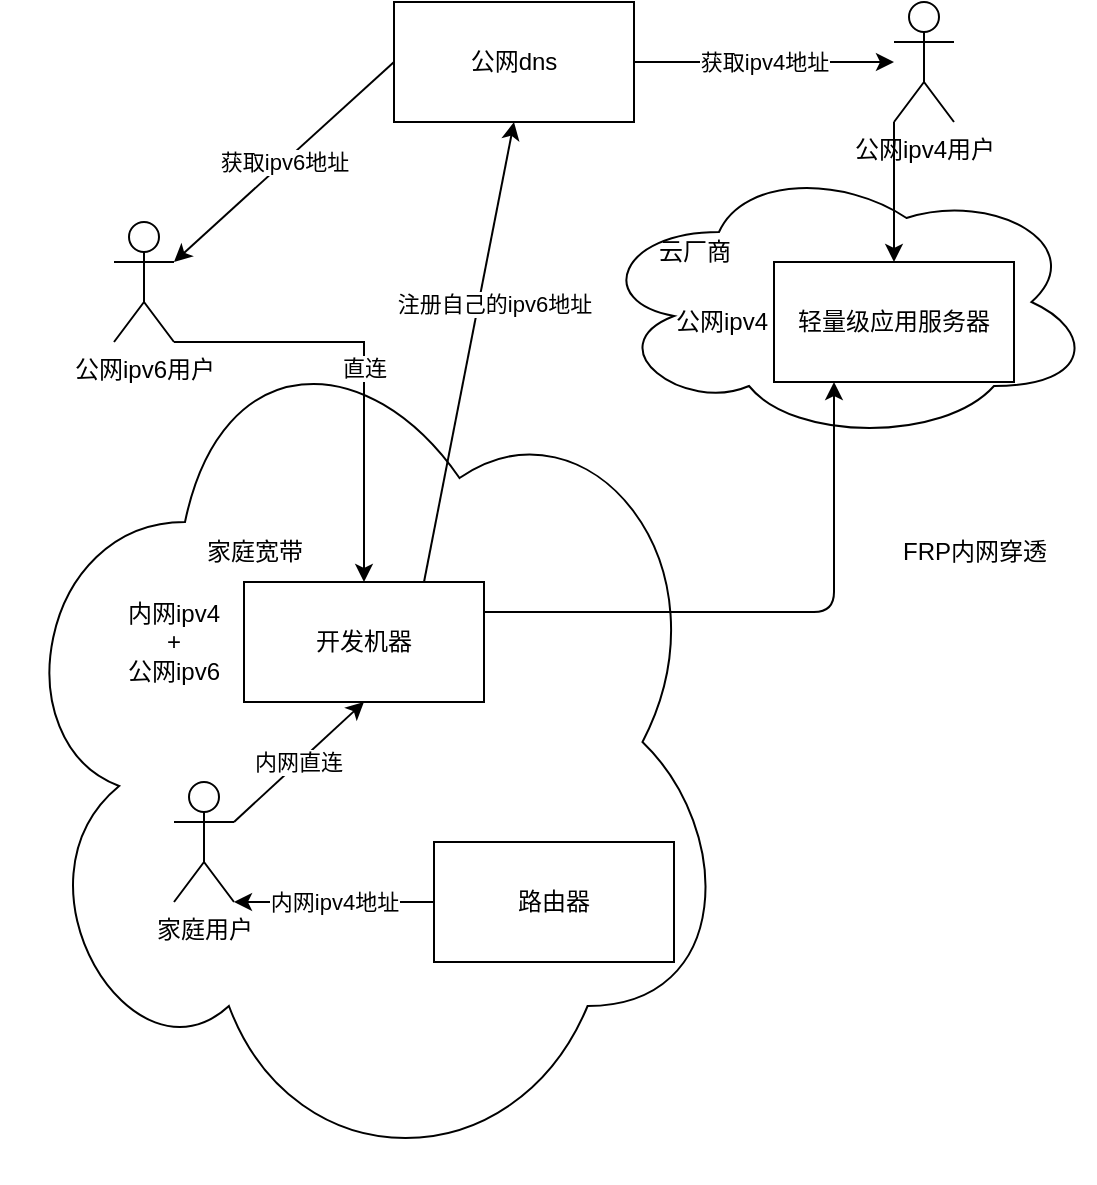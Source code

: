 <mxfile>
    <diagram id="9qGBmR39q_oAM_RMPDh4" name="第 1 页">
        <mxGraphModel dx="293" dy="1665" grid="1" gridSize="10" guides="1" tooltips="1" connect="1" arrows="1" fold="1" page="1" pageScale="1" pageWidth="827" pageHeight="1169" math="0" shadow="0">
            <root>
                <mxCell id="0"/>
                <mxCell id="1" parent="0"/>
                <mxCell id="2" value="" style="ellipse;shape=cloud;whiteSpace=wrap;html=1;" parent="1" vertex="1">
                    <mxGeometry x="84" y="310" width="366" height="440" as="geometry"/>
                </mxCell>
                <mxCell id="29" value="注册自己的ipv6地址" style="edgeStyle=none;html=1;exitX=0.75;exitY=0;exitDx=0;exitDy=0;entryX=0.5;entryY=1;entryDx=0;entryDy=0;" parent="1" source="3" target="21" edge="1">
                    <mxGeometry x="0.23" y="-7" relative="1" as="geometry">
                        <mxPoint y="1" as="offset"/>
                    </mxGeometry>
                </mxCell>
                <mxCell id="3" value="开发机器" style="rounded=0;whiteSpace=wrap;html=1;" parent="1" vertex="1">
                    <mxGeometry x="205" y="450" width="120" height="60" as="geometry"/>
                </mxCell>
                <mxCell id="4" value="家庭宽带" style="text;html=1;align=center;verticalAlign=middle;resizable=0;points=[];autosize=1;strokeColor=none;fillColor=none;" parent="1" vertex="1">
                    <mxGeometry x="175" y="420" width="70" height="30" as="geometry"/>
                </mxCell>
                <mxCell id="5" value="内网ipv4&lt;br&gt;+&lt;br&gt;公网ipv6" style="text;html=1;strokeColor=none;fillColor=none;align=center;verticalAlign=middle;whiteSpace=wrap;rounded=0;" parent="1" vertex="1">
                    <mxGeometry x="140" y="465" width="60" height="30" as="geometry"/>
                </mxCell>
                <mxCell id="9" value="" style="ellipse;shape=cloud;whiteSpace=wrap;html=1;" parent="1" vertex="1">
                    <mxGeometry x="380" y="240" width="250" height="140" as="geometry"/>
                </mxCell>
                <mxCell id="10" value="云厂商" style="text;html=1;align=center;verticalAlign=middle;resizable=0;points=[];autosize=1;strokeColor=none;fillColor=none;" parent="1" vertex="1">
                    <mxGeometry x="400" y="270" width="60" height="30" as="geometry"/>
                </mxCell>
                <mxCell id="11" value="轻量级应用服务器" style="rounded=0;whiteSpace=wrap;html=1;" parent="1" vertex="1">
                    <mxGeometry x="470" y="290" width="120" height="60" as="geometry"/>
                </mxCell>
                <mxCell id="13" value="FRP内网穿透" style="text;html=1;align=center;verticalAlign=middle;resizable=0;points=[];autosize=1;strokeColor=none;fillColor=none;" parent="1" vertex="1">
                    <mxGeometry x="520" y="420" width="100" height="30" as="geometry"/>
                </mxCell>
                <mxCell id="15" value="公网ipv4" style="text;html=1;strokeColor=none;fillColor=none;align=center;verticalAlign=middle;whiteSpace=wrap;rounded=0;" parent="1" vertex="1">
                    <mxGeometry x="414" y="305" width="60" height="30" as="geometry"/>
                </mxCell>
                <mxCell id="12" style="edgeStyle=none;html=1;exitX=1;exitY=0.25;exitDx=0;exitDy=0;entryX=0.25;entryY=1;entryDx=0;entryDy=0;" parent="1" source="3" target="11" edge="1">
                    <mxGeometry relative="1" as="geometry">
                        <Array as="points">
                            <mxPoint x="500" y="465"/>
                        </Array>
                    </mxGeometry>
                </mxCell>
                <mxCell id="18" value="直连" style="edgeStyle=none;html=1;exitX=1;exitY=1;exitDx=0;exitDy=0;exitPerimeter=0;entryX=0.5;entryY=0;entryDx=0;entryDy=0;rounded=0;" parent="1" source="16" target="3" edge="1">
                    <mxGeometry relative="1" as="geometry">
                        <Array as="points">
                            <mxPoint x="265" y="330"/>
                        </Array>
                    </mxGeometry>
                </mxCell>
                <mxCell id="16" value="公网ipv6用户" style="shape=umlActor;verticalLabelPosition=bottom;verticalAlign=top;html=1;outlineConnect=0;" parent="1" vertex="1">
                    <mxGeometry x="140" y="270" width="30" height="60" as="geometry"/>
                </mxCell>
                <mxCell id="24" value="内网直连" style="edgeStyle=none;html=1;entryX=0.5;entryY=1;entryDx=0;entryDy=0;exitX=1;exitY=0.333;exitDx=0;exitDy=0;exitPerimeter=0;" parent="1" source="22" target="3" edge="1">
                    <mxGeometry relative="1" as="geometry"/>
                </mxCell>
                <mxCell id="30" value="内网ipv4地址" style="edgeStyle=none;html=1;exitX=0;exitY=0.5;exitDx=0;exitDy=0;entryX=1;entryY=1;entryDx=0;entryDy=0;entryPerimeter=0;" parent="1" source="20" target="22" edge="1">
                    <mxGeometry relative="1" as="geometry"/>
                </mxCell>
                <mxCell id="20" value="路由器" style="rounded=0;whiteSpace=wrap;html=1;" parent="1" vertex="1">
                    <mxGeometry x="300" y="580" width="120" height="60" as="geometry"/>
                </mxCell>
                <mxCell id="25" value="获取ipv6地址" style="edgeStyle=none;html=1;exitX=0;exitY=0.5;exitDx=0;exitDy=0;entryX=1;entryY=0.333;entryDx=0;entryDy=0;entryPerimeter=0;" parent="1" source="21" target="16" edge="1">
                    <mxGeometry relative="1" as="geometry"/>
                </mxCell>
                <mxCell id="27" value="获取ipv4地址" style="edgeStyle=none;html=1;" parent="1" source="21" target="26" edge="1">
                    <mxGeometry relative="1" as="geometry"/>
                </mxCell>
                <mxCell id="21" value="公网dns" style="rounded=0;whiteSpace=wrap;html=1;" parent="1" vertex="1">
                    <mxGeometry x="280" y="160" width="120" height="60" as="geometry"/>
                </mxCell>
                <mxCell id="22" value="家庭用户" style="shape=umlActor;verticalLabelPosition=bottom;verticalAlign=top;html=1;outlineConnect=0;" parent="1" vertex="1">
                    <mxGeometry x="170" y="550" width="30" height="60" as="geometry"/>
                </mxCell>
                <mxCell id="28" style="edgeStyle=none;html=1;entryX=0.5;entryY=0;entryDx=0;entryDy=0;exitX=0;exitY=1;exitDx=0;exitDy=0;exitPerimeter=0;" parent="1" source="26" target="11" edge="1">
                    <mxGeometry relative="1" as="geometry">
                        <mxPoint x="515" y="220" as="sourcePoint"/>
                    </mxGeometry>
                </mxCell>
                <mxCell id="26" value="公网ipv4用户" style="shape=umlActor;verticalLabelPosition=bottom;verticalAlign=top;html=1;outlineConnect=0;" parent="1" vertex="1">
                    <mxGeometry x="530" y="160" width="30" height="60" as="geometry"/>
                </mxCell>
            </root>
        </mxGraphModel>
    </diagram>
</mxfile>
